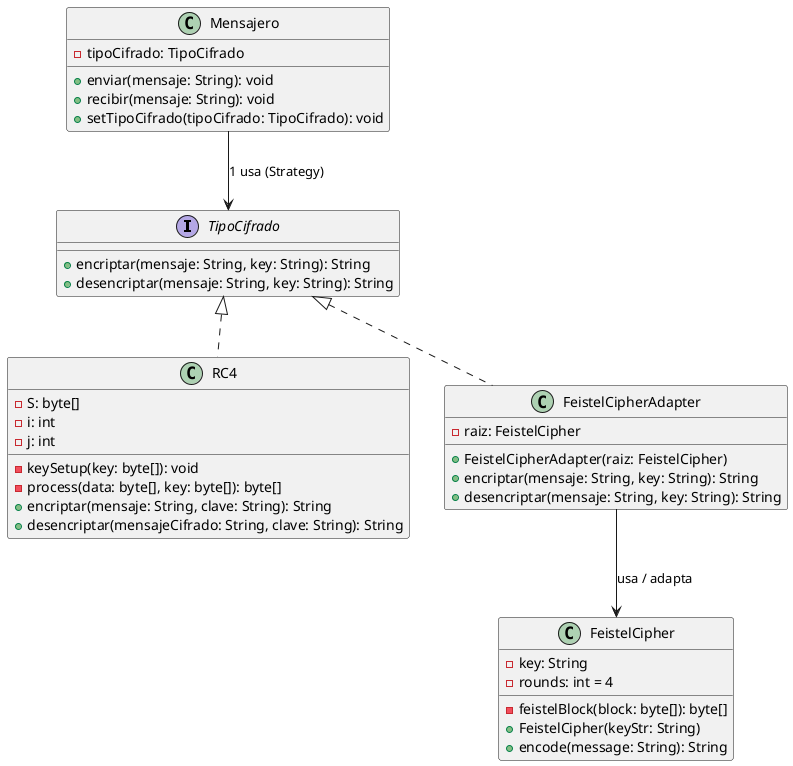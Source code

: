 @startuml
interface TipoCifrado {
        +encriptar(mensaje: String, key: String): String
        +desencriptar(mensaje: String, key: String): String
    }

    class RC4 {
        -S: byte[]
        -i: int
        -j: int
        -keySetup(key: byte[]): void
        -process(data: byte[], key: byte[]): byte[]
        +encriptar(mensaje: String, clave: String): String
        +desencriptar(mensajeCifrado: String, clave: String): String
    }

    class FeistelCipherAdapter {
        -raiz: FeistelCipher
        +FeistelCipherAdapter(raiz: FeistelCipher)
        +encriptar(mensaje: String, key: String): String
        +desencriptar(mensaje: String, key: String): String
    }

    class FeistelCipher {
        -key: String
        -rounds: int = 4
        -feistelBlock(block: byte[]): byte[]
        +FeistelCipher(keyStr: String)
        +encode(message: String): String
    }

    class Mensajero {
        -tipoCifrado: TipoCifrado
        +enviar(mensaje: String): void
        +recibir(mensaje: String): void
        +setTipoCifrado(tipoCifrado: TipoCifrado): void
    }


    TipoCifrado <|.. RC4
    TipoCifrado <|.. FeistelCipherAdapter

    FeistelCipherAdapter --> FeistelCipher : "usa / adapta"
    Mensajero --> TipoCifrado : "1 usa (Strategy)"
@enduml